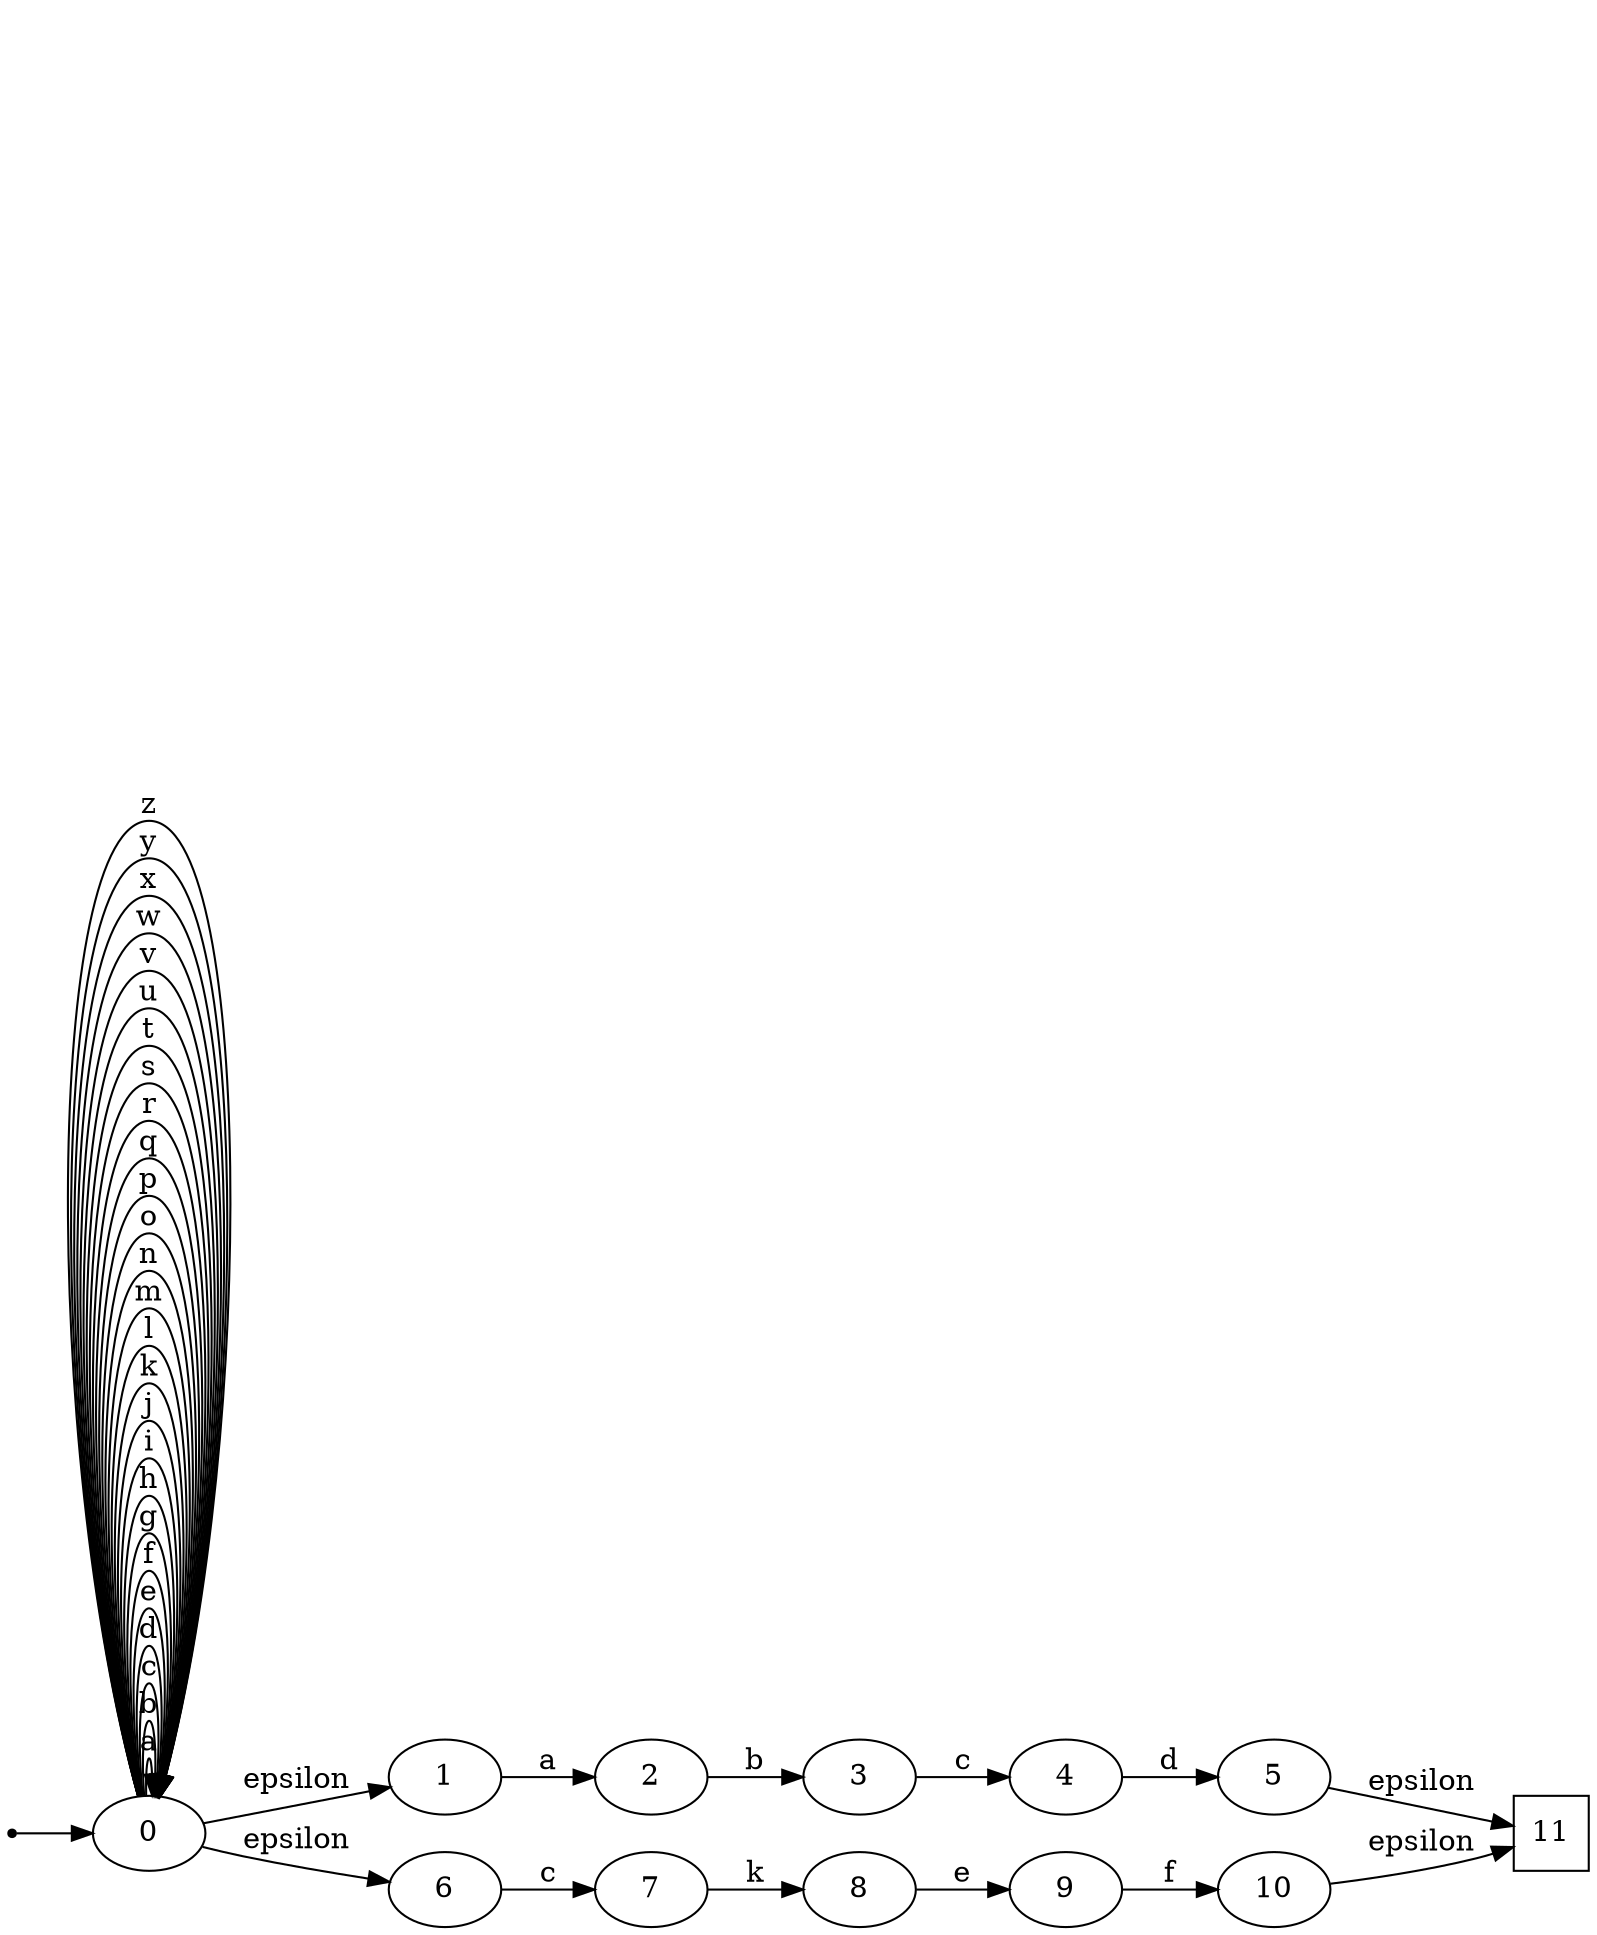 digraph {
  rankdir="LR";  -1 [shape=point];
  -1 -> 0;
  11 [shape=square];
  1 -> 2[label="a"];
  2 -> 3[label="b"];
  3 -> 4[label="c"];
  4 -> 5[label="d"];
  6 -> 7[label="c"];
  7 -> 8[label="k"];
  8 -> 9[label="e"];
  9 -> 10[label="f"];
  0 -> 1[label="epsilon"];
  0 -> 6[label="epsilon"];
  5 -> 11[label="epsilon"];
  10 -> 11[label="epsilon"];
  0 -> 0[label="a"];
  0 -> 0[label="b"];
  0 -> 0[label="c"];
  0 -> 0[label="d"];
  0 -> 0[label="e"];
  0 -> 0[label="f"];
  0 -> 0[label="g"];
  0 -> 0[label="h"];
  0 -> 0[label="i"];
  0 -> 0[label="j"];
  0 -> 0[label="k"];
  0 -> 0[label="l"];
  0 -> 0[label="m"];
  0 -> 0[label="n"];
  0 -> 0[label="o"];
  0 -> 0[label="p"];
  0 -> 0[label="q"];
  0 -> 0[label="r"];
  0 -> 0[label="s"];
  0 -> 0[label="t"];
  0 -> 0[label="u"];
  0 -> 0[label="v"];
  0 -> 0[label="w"];
  0 -> 0[label="x"];
  0 -> 0[label="y"];
  0 -> 0[label="z"];
}